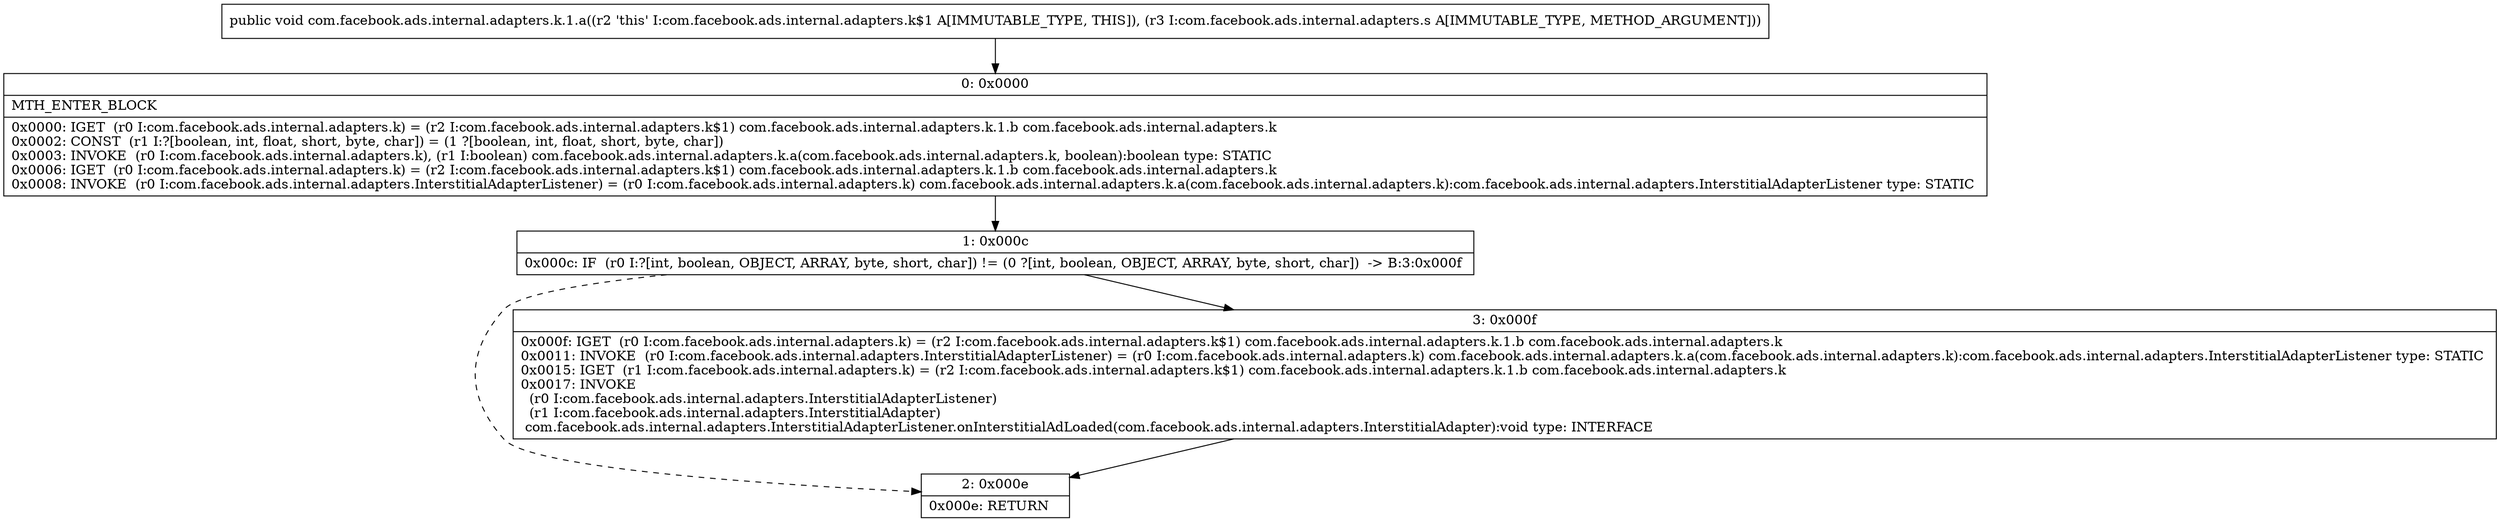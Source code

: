 digraph "CFG forcom.facebook.ads.internal.adapters.k.1.a(Lcom\/facebook\/ads\/internal\/adapters\/s;)V" {
Node_0 [shape=record,label="{0\:\ 0x0000|MTH_ENTER_BLOCK\l|0x0000: IGET  (r0 I:com.facebook.ads.internal.adapters.k) = (r2 I:com.facebook.ads.internal.adapters.k$1) com.facebook.ads.internal.adapters.k.1.b com.facebook.ads.internal.adapters.k \l0x0002: CONST  (r1 I:?[boolean, int, float, short, byte, char]) = (1 ?[boolean, int, float, short, byte, char]) \l0x0003: INVOKE  (r0 I:com.facebook.ads.internal.adapters.k), (r1 I:boolean) com.facebook.ads.internal.adapters.k.a(com.facebook.ads.internal.adapters.k, boolean):boolean type: STATIC \l0x0006: IGET  (r0 I:com.facebook.ads.internal.adapters.k) = (r2 I:com.facebook.ads.internal.adapters.k$1) com.facebook.ads.internal.adapters.k.1.b com.facebook.ads.internal.adapters.k \l0x0008: INVOKE  (r0 I:com.facebook.ads.internal.adapters.InterstitialAdapterListener) = (r0 I:com.facebook.ads.internal.adapters.k) com.facebook.ads.internal.adapters.k.a(com.facebook.ads.internal.adapters.k):com.facebook.ads.internal.adapters.InterstitialAdapterListener type: STATIC \l}"];
Node_1 [shape=record,label="{1\:\ 0x000c|0x000c: IF  (r0 I:?[int, boolean, OBJECT, ARRAY, byte, short, char]) != (0 ?[int, boolean, OBJECT, ARRAY, byte, short, char])  \-\> B:3:0x000f \l}"];
Node_2 [shape=record,label="{2\:\ 0x000e|0x000e: RETURN   \l}"];
Node_3 [shape=record,label="{3\:\ 0x000f|0x000f: IGET  (r0 I:com.facebook.ads.internal.adapters.k) = (r2 I:com.facebook.ads.internal.adapters.k$1) com.facebook.ads.internal.adapters.k.1.b com.facebook.ads.internal.adapters.k \l0x0011: INVOKE  (r0 I:com.facebook.ads.internal.adapters.InterstitialAdapterListener) = (r0 I:com.facebook.ads.internal.adapters.k) com.facebook.ads.internal.adapters.k.a(com.facebook.ads.internal.adapters.k):com.facebook.ads.internal.adapters.InterstitialAdapterListener type: STATIC \l0x0015: IGET  (r1 I:com.facebook.ads.internal.adapters.k) = (r2 I:com.facebook.ads.internal.adapters.k$1) com.facebook.ads.internal.adapters.k.1.b com.facebook.ads.internal.adapters.k \l0x0017: INVOKE  \l  (r0 I:com.facebook.ads.internal.adapters.InterstitialAdapterListener)\l  (r1 I:com.facebook.ads.internal.adapters.InterstitialAdapter)\l com.facebook.ads.internal.adapters.InterstitialAdapterListener.onInterstitialAdLoaded(com.facebook.ads.internal.adapters.InterstitialAdapter):void type: INTERFACE \l}"];
MethodNode[shape=record,label="{public void com.facebook.ads.internal.adapters.k.1.a((r2 'this' I:com.facebook.ads.internal.adapters.k$1 A[IMMUTABLE_TYPE, THIS]), (r3 I:com.facebook.ads.internal.adapters.s A[IMMUTABLE_TYPE, METHOD_ARGUMENT])) }"];
MethodNode -> Node_0;
Node_0 -> Node_1;
Node_1 -> Node_2[style=dashed];
Node_1 -> Node_3;
Node_3 -> Node_2;
}


